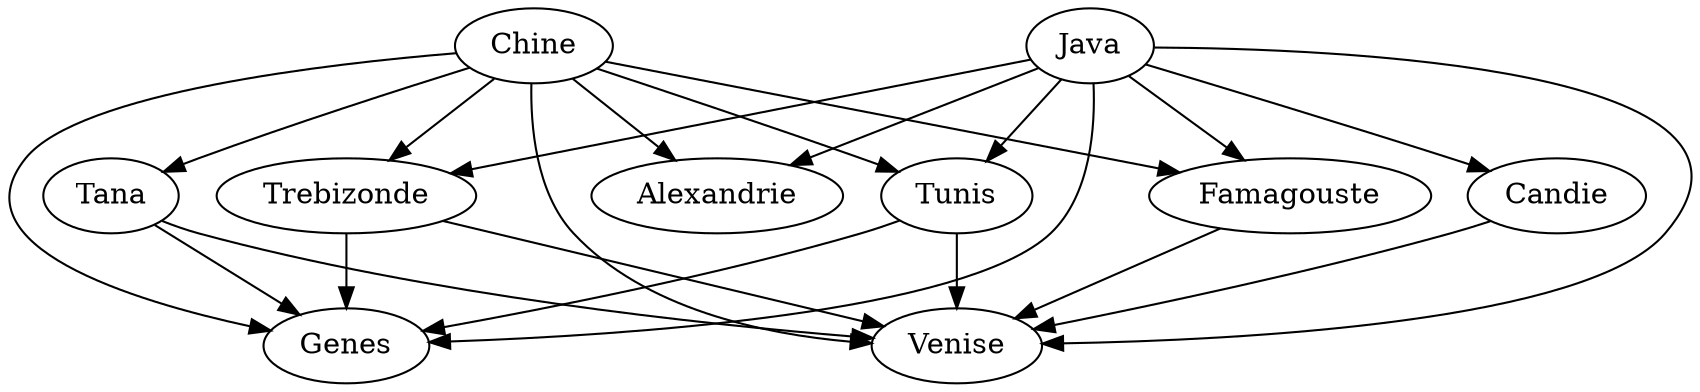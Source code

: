 digraph {
Chine -> Venise;
Chine -> Tana;
Chine -> Trebizonde;
Chine -> Tunis;
Chine -> Famagouste;
Chine -> Alexandrie;
Chine -> Genes;
Java -> Venise;
Java -> Trebizonde;
Java -> Tunis;
Java -> Famagouste;
Java -> Candie;
Java -> Alexandrie;
Java -> Genes;
Tana -> Venise;
Tana -> Genes;
Trebizonde -> Venise;
Trebizonde -> Genes;
Tunis -> Venise;
Tunis -> Genes;
Famagouste -> Venise;
Candie -> Venise;
Alexandrie  Venise;
Alexandrie  Genes;
}

